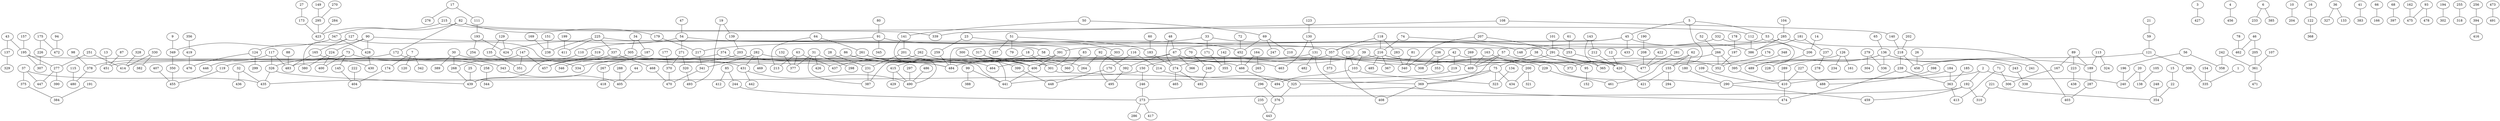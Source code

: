 graph G {
 1 -- 335;
 2 -- 192;
 2 -- 410;
 2 -- 240;
 3 -- 427;
 4 -- 456;
 5 -- 53;
 5 -- 45;
 5 -- 155;
 6 -- 233;
 6 -- 385;
 7 -- 120;
 7 -- 342;
 7 -- 174;
 9 -- 349;
 10 -- 204;
 11 -- 408;
 11 -- 103;
 12 -- 420;
 13 -- 451;
 14 -- 206;
 15 -- 22;
 16 -- 122;
 17 -- 111;
 17 -- 276;
 18 -- 437;
 18 -- 301;
 19 -- 139;
 19 -- 493;
 20 -- 240;
 20 -- 138;
 21 -- 59;
 22 -- 354;
 23 -- 259;
 23 -- 303;
 25 -- 439;
 26 -- 458;
 27 -- 173;
 28 -- 231;
 30 -- 268;
 30 -- 389;
 30 -- 431;
 31 -- 298;
 31 -- 377;
 31 -- 387;
 31 -- 426;
 32 -- 436;
 32 -- 435;
 33 -- 171;
 33 -- 217;
 33 -- 148;
 34 -- 187;
 34 -- 305;
 36 -- 327;
 36 -- 133;
 37 -- 375;
 37 -- 435;
 37 -- 447;
 38 -- 95;
 38 -- 75;
 39 -- 103;
 39 -- 420;
 39 -- 274;
 41 -- 383;
 42 -- 189;
 42 -- 219;
 42 -- 308;
 43 -- 195;
 43 -- 137;
 44 -- 405;
 45 -- 433;
 45 -- 386;
 45 -- 67;
 45 -- 484;
 46 -- 205;
 46 -- 462;
 47 -- 54;
 48 -- 67;
 48 -- 274;
 50 -- 69;
 50 -- 141;
 51 -- 257;
 51 -- 183;
 51 -- 79;
 52 -- 266;
 53 -- 148;
 53 -- 206;
 54 -- 271;
 54 -- 58;
 54 -- 424;
 56 -- 196;
 56 -- 358;
 57 -- 369;
 57 -- 477;
 57 -- 409;
 58 -- 290;
 58 -- 415;
 59 -- 121;
 60 -- 183;
 61 -- 253;
 62 -- 461;
 62 -- 155;
 62 -- 180;
 63 -- 377;
 63 -- 437;
 63 -- 213;
 64 -- 213;
 64 -- 261;
 65 -- 136;
 66 -- 166;
 67 -- 392;
 67 -- 414;
 67 -- 463;
 67 -- 366;
 68 -- 397;
 69 -- 452;
 69 -- 247;
 69 -- 210;
 70 -- 249;
 71 -- 306;
 71 -- 413;
 72 -- 452;
 73 -- 400;
 73 -- 378;
 73 -- 343;
 73 -- 145;
 74 -- 216;
 74 -- 253;
 75 -- 325;
 75 -- 369;
 75 -- 434;
 75 -- 323;
 78 -- 462;
 80 -- 91;
 81 -- 340;
 82 -- 172;
 82 -- 112;
 82 -- 179;
 82 -- 423;
 83 -- 360;
 85 -- 244;
 85 -- 412;
 86 -- 464;
 86 -- 119;
 86 -- 484;
 87 -- 451;
 88 -- 483;
 89 -- 167;
 89 -- 223;
 89 -- 189;
 90 -- 428;
 90 -- 124;
 90 -- 357;
 90 -- 224;
 91 -- 452;
 91 -- 345;
 91 -- 110;
 92 -- 392;
 92 -- 264;
 93 -- 475;
 93 -- 478;
 94 -- 472;
 95 -- 152;
 98 -- 378;
 99 -- 388;
 99 -- 441;
 101 -- 291;
 103 -- 494;
 103 -- 323;
 104 -- 285;
 105 -- 138;
 107 -- 361;
 108 -- 339;
 108 -- 140;
 109 -- 410;
 110 -- 439;
 111 -- 193;
 112 -- 386;
 113 -- 324;
 113 -- 189;
 115 -- 480;
 116 -- 170;
 116 -- 214;
 117 -- 326;
 117 -- 446;
 117 -- 483;
 118 -- 216;
 118 -- 357;
 118 -- 283;
 119 -- 455;
 121 -- 309;
 121 -- 458;
 122 -- 368;
 123 -- 130;
 124 -- 299;
 124 -- 476;
 126 -- 234;
 126 -- 161;
 126 -- 484;
 127 -- 380;
 127 -- 165;
 127 -- 334;
 129 -- 424;
 129 -- 135;
 130 -- 131;
 130 -- 463;
 131 -- 482;
 131 -- 474;
 131 -- 150;
 132 -- 377;
 134 -- 323;
 135 -- 351;
 136 -- 241;
 136 -- 336;
 136 -- 289;
 136 -- 243;
 136 -- 489;
 137 -- 329;
 139 -- 203;
 140 -- 218;
 141 -- 490;
 141 -- 201;
 142 -- 355;
 143 -- 212;
 143 -- 365;
 145 -- 404;
 147 -- 268;
 147 -- 457;
 147 -- 351;
 149 -- 295;
 150 -- 435;
 150 -- 246;
 151 -- 238;
 154 -- 335;
 155 -- 421;
 155 -- 294;
 157 -- 195;
 162 -- 475;
 163 -- 409;
 163 -- 200;
 164 -- 265;
 164 -- 466;
 165 -- 430;
 165 -- 483;
 167 -- 306;
 169 -- 238;
 170 -- 448;
 171 -- 355;
 172 -- 258;
 172 -- 326;
 173 -- 423;
 174 -- 404;
 175 -- 226;
 175 -- 472;
 176 -- 352;
 177 -- 370;
 178 -- 197;
 179 -- 217;
 180 -- 290;
 181 -- 386;
 181 -- 237;
 183 -- 274;
 184 -- 290;
 184 -- 363;
 185 -- 363;
 187 -- 267;
 189 -- 287;
 190 -- 208;
 191 -- 384;
 192 -- 459;
 192 -- 310;
 192 -- 273;
 193 -- 424;
 193 -- 254;
 194 -- 302;
 195 -- 277;
 195 -- 307;
 195 -- 441;
 196 -- 240;
 197 -- 352;
 199 -- 411;
 200 -- 434;
 200 -- 321;
 201 -- 231;
 201 -- 264;
 202 -- 218;
 203 -- 406;
 203 -- 334;
 205 -- 361;
 206 -- 228;
 207 -- 340;
 207 -- 291;
 208 -- 477;
 212 -- 420;
 214 -- 325;
 215 -- 339;
 215 -- 347;
 216 -- 477;
 216 -- 229;
 216 -- 485;
 216 -- 367;
 216 -- 483;
 217 -- 341;
 218 -- 239;
 218 -- 458;
 219 -- 441;
 221 -- 354;
 221 -- 310;
 222 -- 404;
 223 -- 438;
 224 -- 380;
 224 -- 400;
 225 -- 411;
 225 -- 238;
 225 -- 301;
 225 -- 337;
 226 -- 307;
 227 -- 410;
 227 -- 488;
 229 -- 461;
 231 -- 387;
 235 -- 443;
 236 -- 308;
 236 -- 353;
 237 -- 278;
 239 -- 363;
 239 -- 474;
 242 -- 361;
 242 -- 358;
 243 -- 338;
 244 -- 273;
 246 -- 273;
 248 -- 354;
 249 -- 492;
 251 -- 277;
 251 -- 414;
 253 -- 420;
 255 -- 318;
 256 -- 394;
 258 -- 344;
 259 -- 484;
 261 -- 439;
 261 -- 301;
 261 -- 484;
 262 -- 406;
 262 -- 387;
 266 -- 372;
 266 -- 395;
 266 -- 352;
 267 -- 418;
 268 -- 439;
 269 -- 409;
 270 -- 295;
 271 -- 320;
 271 -- 370;
 273 -- 417;
 273 -- 286;
 274 -- 465;
 274 -- 492;
 277 -- 390;
 277 -- 447;
 279 -- 304;
 279 -- 336;
 281 -- 477;
 282 -- 341;
 282 -- 431;
 282 -- 469;
 282 -- 308;
 283 -- 340;
 284 -- 423;
 285 -- 391;
 285 -- 403;
 285 -- 386;
 287 -- 403;
 288 -- 405;
 289 -- 410;
 290 -- 459;
 291 -- 352;
 291 -- 365;
 291 -- 409;
 295 -- 423;
 296 -- 376;
 297 -- 490;
 300 -- 399;
 300 -- 441;
 301 -- 369;
 303 -- 495;
 305 -- 409;
 305 -- 451;
 309 -- 335;
 317 -- 406;
 317 -- 360;
 319 -- 457;
 320 -- 493;
 325 -- 376;
 326 -- 439;
 326 -- 435;
 328 -- 414;
 330 -- 382;
 330 -- 414;
 332 -- 489;
 332 -- 357;
 337 -- 346;
 337 -- 468;
 341 -- 470;
 343 -- 405;
 347 -- 428;
 347 -- 349;
 348 -- 395;
 349 -- 350;
 350 -- 455;
 356 -- 419;
 357 -- 372;
 357 -- 406;
 357 -- 373;
 361 -- 471;
 363 -- 413;
 369 -- 408;
 370 -- 470;
 374 -- 457;
 374 -- 466;
 375 -- 384;
 376 -- 443;
 378 -- 480;
 391 -- 406;
 391 -- 464;
 392 -- 495;
 394 -- 416;
 395 -- 410;
 398 -- 488;
 399 -- 448;
 406 -- 441;
 407 -- 455;
 410 -- 474;
 415 -- 429;
 415 -- 490;
 419 -- 476;
 420 -- 421;
 422 -- 477;
 428 -- 430;
 431 -- 442;
 431 -- 490;
 452 -- 466;
 466 -- 494;
 468 -- 470;
 473 -- 491;
 486 -- 490;
}
